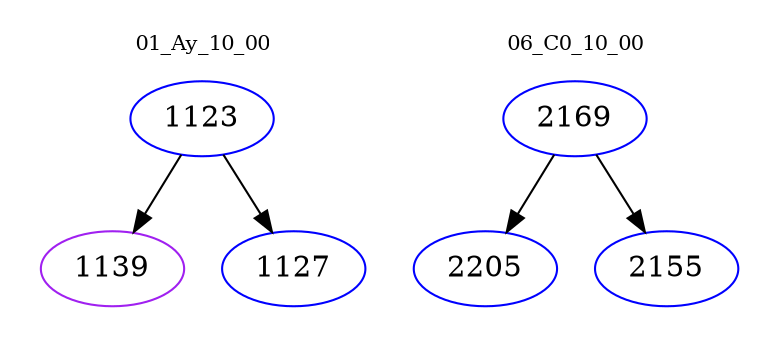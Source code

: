 digraph{
subgraph cluster_0 {
color = white
label = "01_Ay_10_00";
fontsize=10;
T0_1123 [label="1123", color="blue"]
T0_1123 -> T0_1139 [color="black"]
T0_1139 [label="1139", color="purple"]
T0_1123 -> T0_1127 [color="black"]
T0_1127 [label="1127", color="blue"]
}
subgraph cluster_1 {
color = white
label = "06_C0_10_00";
fontsize=10;
T1_2169 [label="2169", color="blue"]
T1_2169 -> T1_2205 [color="black"]
T1_2205 [label="2205", color="blue"]
T1_2169 -> T1_2155 [color="black"]
T1_2155 [label="2155", color="blue"]
}
}
